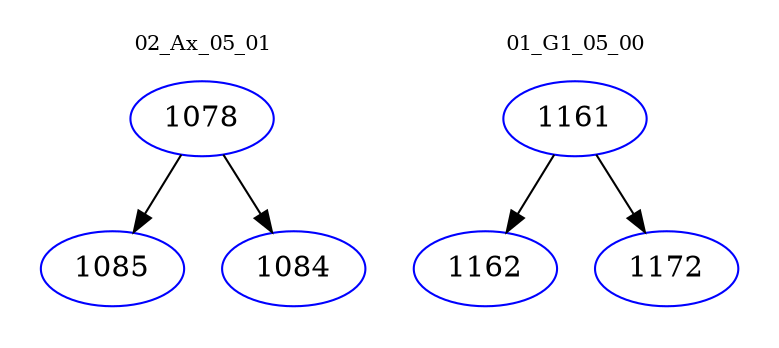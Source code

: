 digraph{
subgraph cluster_0 {
color = white
label = "02_Ax_05_01";
fontsize=10;
T0_1078 [label="1078", color="blue"]
T0_1078 -> T0_1085 [color="black"]
T0_1085 [label="1085", color="blue"]
T0_1078 -> T0_1084 [color="black"]
T0_1084 [label="1084", color="blue"]
}
subgraph cluster_1 {
color = white
label = "01_G1_05_00";
fontsize=10;
T1_1161 [label="1161", color="blue"]
T1_1161 -> T1_1162 [color="black"]
T1_1162 [label="1162", color="blue"]
T1_1161 -> T1_1172 [color="black"]
T1_1172 [label="1172", color="blue"]
}
}
